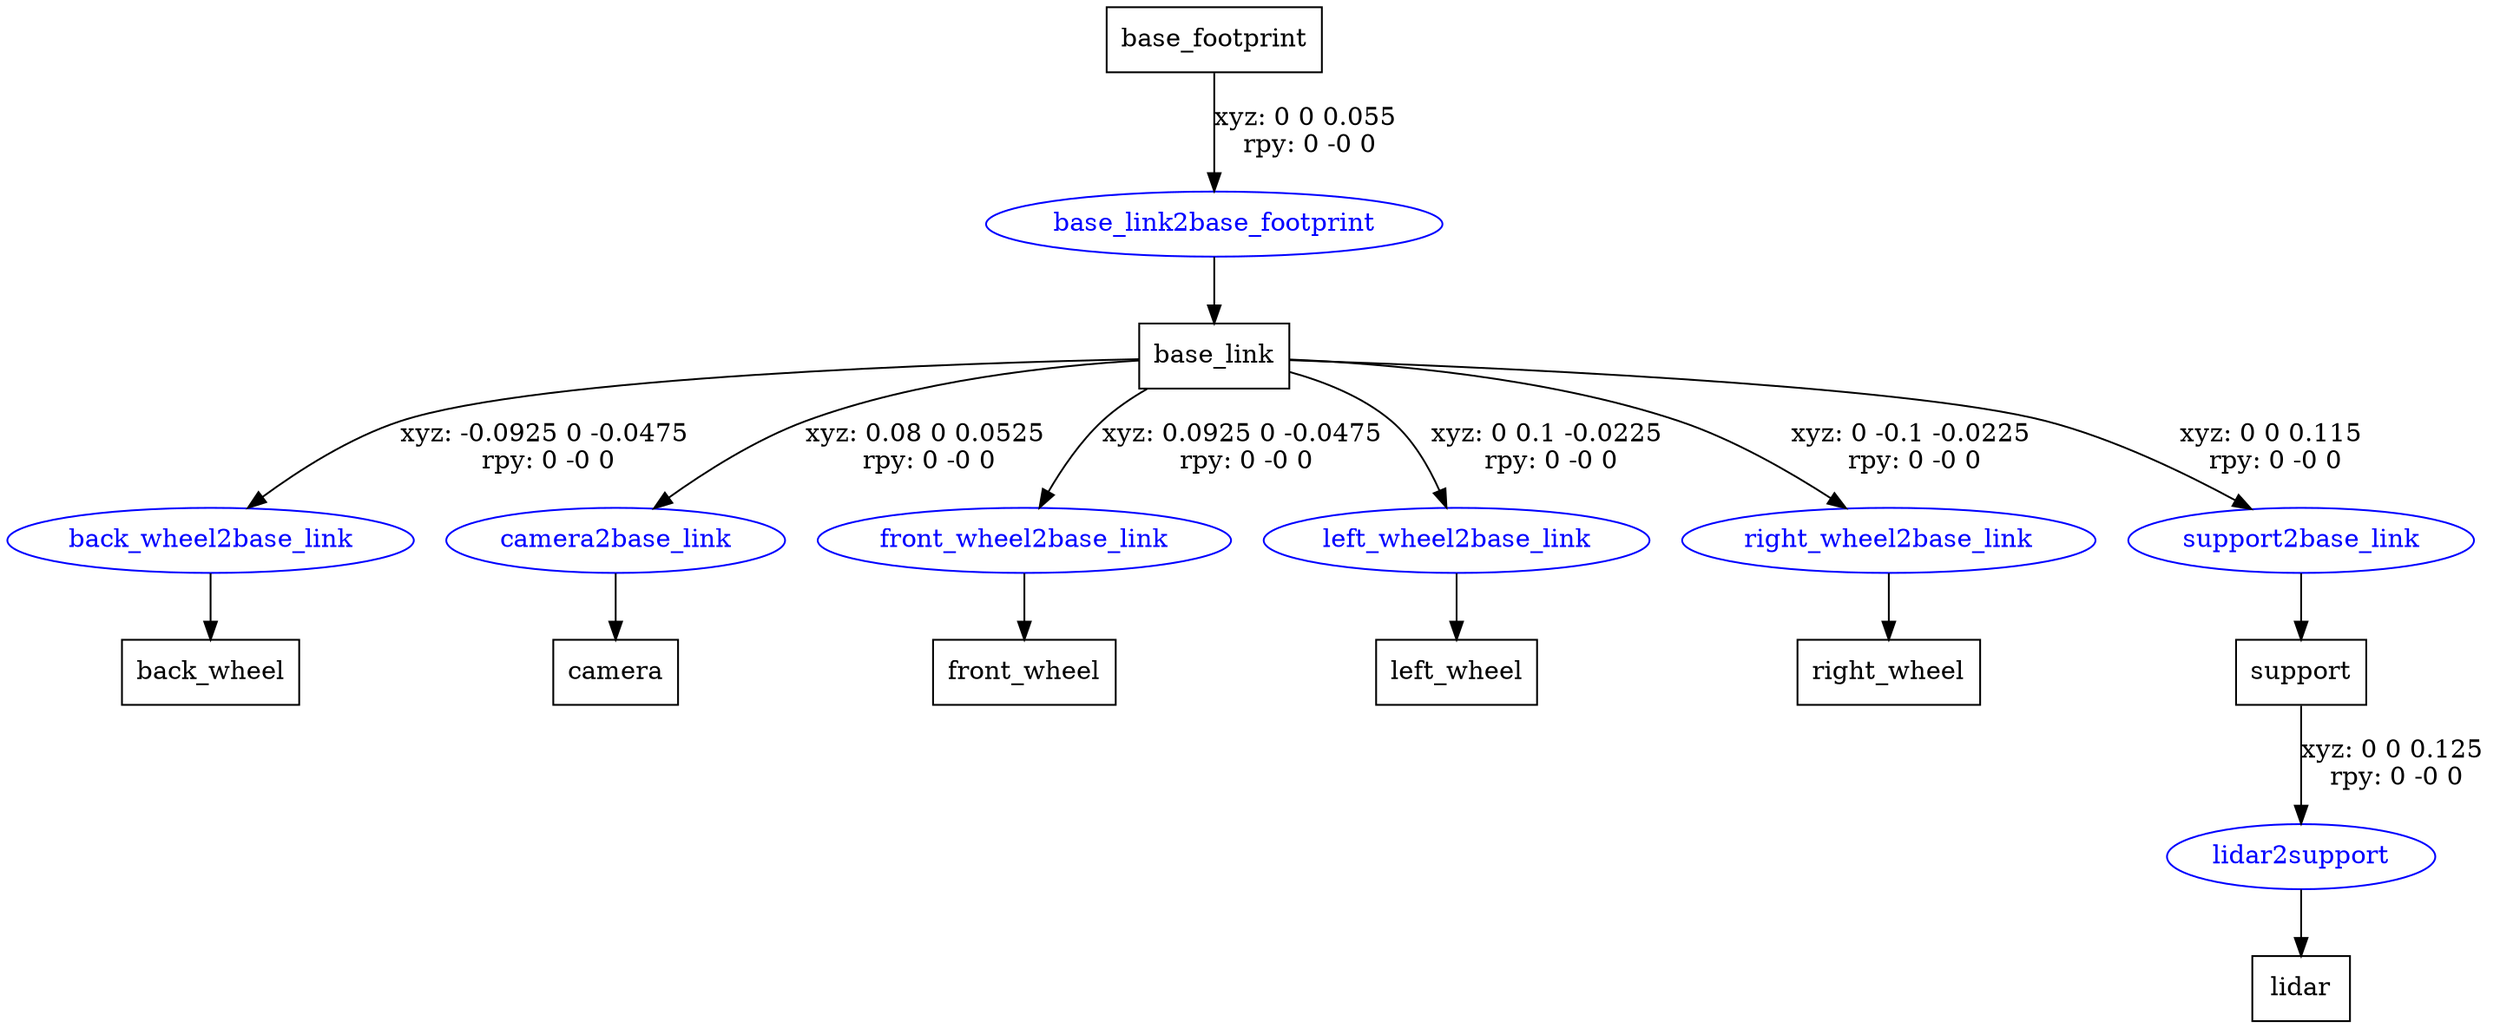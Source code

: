 digraph G {
node [shape=box];
"base_footprint" [label="base_footprint"];
"base_link" [label="base_link"];
"back_wheel" [label="back_wheel"];
"camera" [label="camera"];
"front_wheel" [label="front_wheel"];
"left_wheel" [label="left_wheel"];
"right_wheel" [label="right_wheel"];
"support" [label="support"];
"lidar" [label="lidar"];
node [shape=ellipse, color=blue, fontcolor=blue];
"base_footprint" -> "base_link2base_footprint" [label="xyz: 0 0 0.055 \nrpy: 0 -0 0"]
"base_link2base_footprint" -> "base_link"
"base_link" -> "back_wheel2base_link" [label="xyz: -0.0925 0 -0.0475 \nrpy: 0 -0 0"]
"back_wheel2base_link" -> "back_wheel"
"base_link" -> "camera2base_link" [label="xyz: 0.08 0 0.0525 \nrpy: 0 -0 0"]
"camera2base_link" -> "camera"
"base_link" -> "front_wheel2base_link" [label="xyz: 0.0925 0 -0.0475 \nrpy: 0 -0 0"]
"front_wheel2base_link" -> "front_wheel"
"base_link" -> "left_wheel2base_link" [label="xyz: 0 0.1 -0.0225 \nrpy: 0 -0 0"]
"left_wheel2base_link" -> "left_wheel"
"base_link" -> "right_wheel2base_link" [label="xyz: 0 -0.1 -0.0225 \nrpy: 0 -0 0"]
"right_wheel2base_link" -> "right_wheel"
"base_link" -> "support2base_link" [label="xyz: 0 0 0.115 \nrpy: 0 -0 0"]
"support2base_link" -> "support"
"support" -> "lidar2support" [label="xyz: 0 0 0.125 \nrpy: 0 -0 0"]
"lidar2support" -> "lidar"
}

